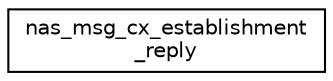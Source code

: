 digraph "Graphical Class Hierarchy"
{
 // LATEX_PDF_SIZE
  edge [fontname="Helvetica",fontsize="10",labelfontname="Helvetica",labelfontsize="10"];
  node [fontname="Helvetica",fontsize="10",shape=record];
  rankdir="LR";
  Node0 [label="nas_msg_cx_establishment\l_reply",height=0.2,width=0.4,color="black", fillcolor="white", style="filled",URL="$structnas__msg__cx__establishment__reply.html",tooltip=" "];
}
